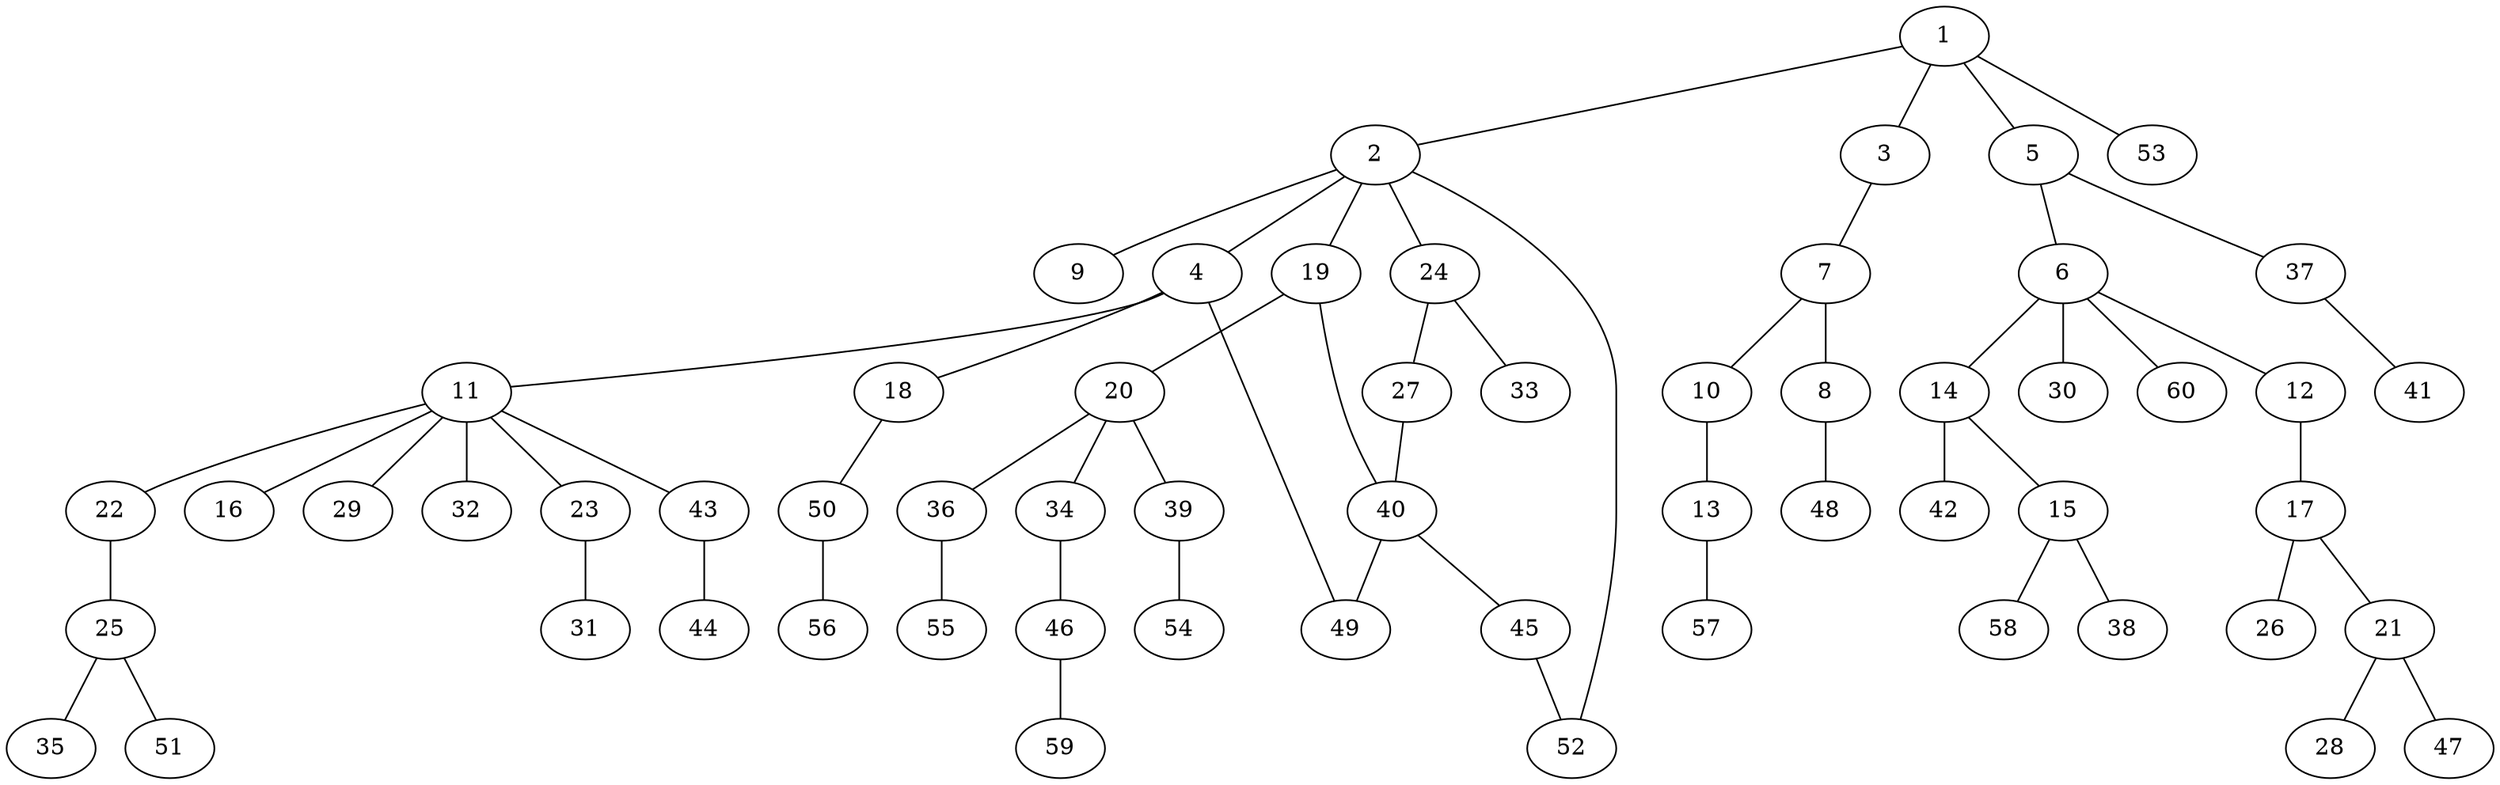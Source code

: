 graph graphname {1--2
1--3
1--5
1--53
2--4
2--9
2--19
2--24
2--52
3--7
4--11
4--18
4--49
5--6
5--37
6--12
6--14
6--30
6--60
7--8
7--10
8--48
10--13
11--16
11--22
11--23
11--29
11--32
11--43
12--17
13--57
14--15
14--42
15--38
15--58
17--21
17--26
18--50
19--20
19--40
20--34
20--36
20--39
21--28
21--47
22--25
23--31
24--27
24--33
25--35
25--51
27--40
34--46
36--55
37--41
39--54
40--45
40--49
43--44
45--52
46--59
50--56
}